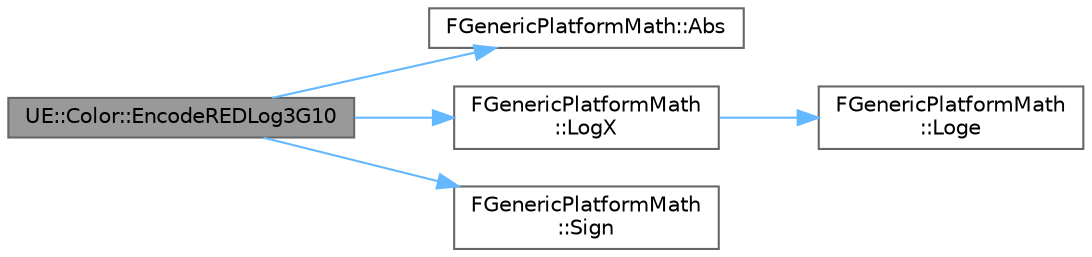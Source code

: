digraph "UE::Color::EncodeREDLog3G10"
{
 // INTERACTIVE_SVG=YES
 // LATEX_PDF_SIZE
  bgcolor="transparent";
  edge [fontname=Helvetica,fontsize=10,labelfontname=Helvetica,labelfontsize=10];
  node [fontname=Helvetica,fontsize=10,shape=box,height=0.2,width=0.4];
  rankdir="LR";
  Node1 [id="Node000001",label="UE::Color::EncodeREDLog3G10",height=0.2,width=0.4,color="gray40", fillcolor="grey60", style="filled", fontcolor="black",tooltip="Encode value to RED Log3G10."];
  Node1 -> Node2 [id="edge1_Node000001_Node000002",color="steelblue1",style="solid",tooltip=" "];
  Node2 [id="Node000002",label="FGenericPlatformMath::Abs",height=0.2,width=0.4,color="grey40", fillcolor="white", style="filled",URL="$dd/d7b/structFGenericPlatformMath.html#abb695cfdddb811ca9f9241db3c243aa7",tooltip="Computes absolute value in a generic way."];
  Node1 -> Node3 [id="edge2_Node000001_Node000003",color="steelblue1",style="solid",tooltip=" "];
  Node3 [id="Node000003",label="FGenericPlatformMath\l::LogX",height=0.2,width=0.4,color="grey40", fillcolor="white", style="filled",URL="$dd/d7b/structFGenericPlatformMath.html#a618b2d22aeb0458b09d85f8f4a4525a0",tooltip=" "];
  Node3 -> Node4 [id="edge3_Node000003_Node000004",color="steelblue1",style="solid",tooltip=" "];
  Node4 [id="Node000004",label="FGenericPlatformMath\l::Loge",height=0.2,width=0.4,color="grey40", fillcolor="white", style="filled",URL="$dd/d7b/structFGenericPlatformMath.html#aff884f6700f9fe4de7418d88539c9386",tooltip=" "];
  Node1 -> Node5 [id="edge4_Node000001_Node000005",color="steelblue1",style="solid",tooltip=" "];
  Node5 [id="Node000005",label="FGenericPlatformMath\l::Sign",height=0.2,width=0.4,color="grey40", fillcolor="white", style="filled",URL="$dd/d7b/structFGenericPlatformMath.html#a997abe967b9d16822dfa17a47b7dcf33",tooltip="Returns 1, 0, or -1 depending on relation of T to 0."];
}
